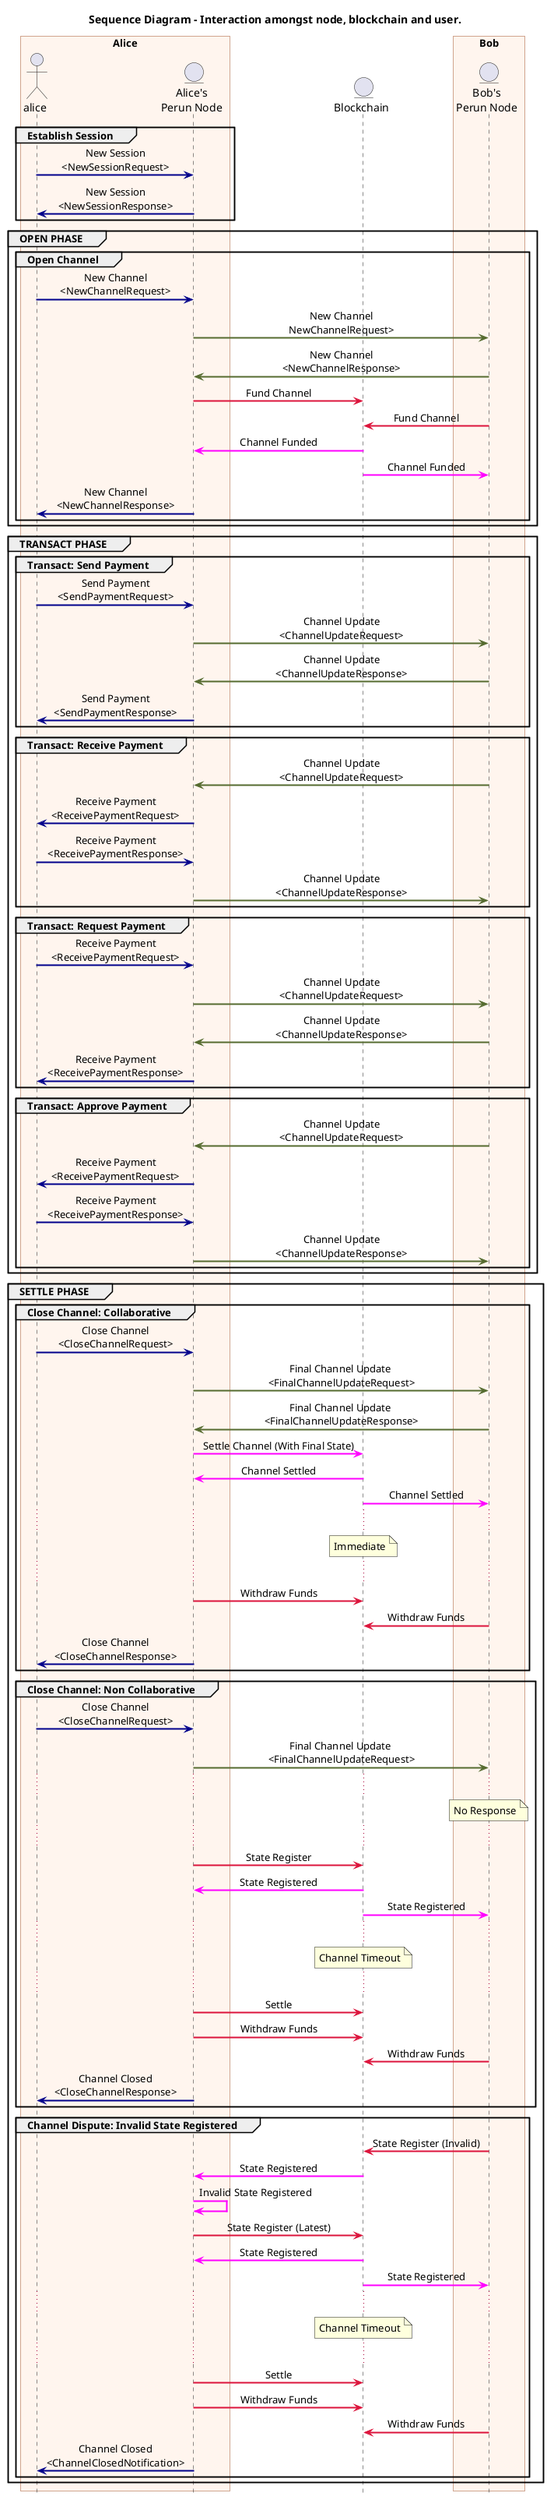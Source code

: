 @startuml seq_node_bc_user
Title Sequence Diagram - Interaction amongst node, blockchain and user.

box "Alice"
actor alice
entity "Alice's\nPerun Node" as alice_node
endbox

entity "Blockchain" as blockchain

box "Bob"
entity "Bob's\nPerun Node" as bob_node
' actor bob
endbox


skinparam sequence {
    messageAlign center
    ArrowThickness 2
    BoxBorderColor Sienna
    BoxBackgroundColor SeaShell
    GroupBodyBackgroundColor transparent
    NoteTextAlignment center
    DefaultTextAlignment center
}
hide footbox

group Establish Session
alice [#DarkBlue]-> alice_node:New Session\n<NewSessionRequest>
alice <-[#DarkBlue] alice_node:New Session\n<NewSessionResponse>
'group
end

group OPEN PHASE
group Open Channel
alice [#DarkBlue]-> alice_node: New Channel\n<NewChannelRequest>
alice_node [#DarkOliveGreen]-> bob_node: New Channel\nNewChannelRequest>
alice_node <-[#DarkOliveGreen] bob_node: New Channel\n<NewChannelResponse>
alice_node [#Crimson]-> blockchain: Fund Channel
blockchain <-[#Crimson] bob_node: Fund Channel
alice_node <-[#Fuchsia] blockchain: Channel Funded
blockchain [#Fuchsia]-> bob_node: Channel Funded
alice <-[#DarkBlue] alice_node: New Channel\n<NewChannelResponse>
'group
end
'group
end

group TRANSACT PHASE
group Transact: Send Payment
alice [#DarkBlue]-> alice_node: Send Payment\n<SendPaymentRequest>
alice_node [#DarkOliveGreen]-> bob_node: Channel Update\n<ChannelUpdateRequest>
alice_node <-[#DarkOliveGreen] bob_node: Channel Update\n<ChannelUpdateResponse>
alice <-[#DarkBlue] alice_node: Send Payment\n<SendPaymentResponse>
'group
end

group Transact: Receive Payment
alice_node <-[#DarkOliveGreen] bob_node: Channel Update\n<ChannelUpdateRequest>
alice <-[#DarkBlue] alice_node: Receive Payment\n<ReceivePaymentRequest>
alice [#DarkBlue]-> alice_node: Receive Payment\n<ReceivePaymentResponse>
alice_node [#DarkOliveGreen]-> bob_node: Channel Update\n<ChannelUpdateResponse>
'group
end

group Transact: Request Payment
alice [#DarkBlue]-> alice_node: Receive Payment\n<ReceivePaymentRequest>
alice_node [#DarkOliveGreen]-> bob_node: Channel Update\n<ChannelUpdateRequest>
alice_node <-[#DarkOliveGreen] bob_node: Channel Update\n<ChannelUpdateResponse>
alice <-[#DarkBlue] alice_node: Receive Payment\n<ReceivePaymentResponse>
'group
end

group Transact: Approve Payment
alice_node <-[#DarkOliveGreen] bob_node: Channel Update\n<ChannelUpdateRequest>
alice <-[#DarkBlue] alice_node: Receive Payment\n<ReceivePaymentRequest>
alice [#DarkBlue]-> alice_node: Receive Payment\n<ReceivePaymentResponse>
alice_node [#DarkOliveGreen]-> bob_node: Channel Update\n<ChannelUpdateResponse>
'group
end
'group
end

group SETTLE PHASE
group Close Channel: Collaborative
alice [#DarkBlue]-> alice_node: Close Channel\n<CloseChannelRequest>
alice_node [#DarkOliveGreen]-> bob_node: Final Channel Update \n<FinalChannelUpdateRequest>
alice_node <-[#DarkOliveGreen] bob_node: Final Channel Update \n<FinalChannelUpdateResponse>
alice_node [#Fuchsia]-> blockchain: Settle Channel (With Final State)
alice_node <-[#Fuchsia] blockchain: Channel Settled
blockchain [#Fuchsia]-> bob_node : Channel Settled
...
Note over blockchain
Immediate
endnote
...
alice_node [#Crimson]-> blockchain: Withdraw Funds
blockchain <-[#Crimson] bob_node: Withdraw Funds 
alice <-[#DarkBlue] alice_node: Close Channel\n<CloseChannelResponse>
'group
end

group Close Channel: Non Collaborative
alice [#DarkBlue]-> alice_node: Close Channel\n<CloseChannelRequest>
alice_node [#DarkOliveGreen]-> bob_node: Final Channel Update \n<FinalChannelUpdateRequest>
...
Note over bob_node
No Response
endnote
...
alice_node [#Crimson]-> blockchain: State Register
alice_node <-[#Fuchsia] blockchain: State Registered
blockchain [#Fuchsia]-> bob_node: State Registered
...
Note over blockchain
Channel Timeout
endnote
...
alice_node [#Crimson]-> blockchain: Settle
alice_node [#Crimson]-> blockchain: Withdraw Funds
blockchain <-[#Crimson] bob_node: Withdraw Funds
alice <-[#DarkBlue] alice_node: Channel Closed\n<CloseChannelResponse>
'group
end



group Channel Dispute: Invalid State Registered
blockchain <-[#Crimson] bob_node: State Register (Invalid)
alice_node <-[#Fuchsia] blockchain: State Registered
alice_node [#Fuchsia]-> alice_node: Invalid State Registered
alice_node [#Crimson]-> blockchain: State Register (Latest)
alice_node <[#Fuchsia]- blockchain: State Registered
blockchain [#Fuchsia]-> bob_node: State Registered
...
Note over blockchain
Channel Timeout
endnote
...
alice_node [#Crimson]-> blockchain: Settle
alice_node [#Crimson]-> blockchain: Withdraw Funds
blockchain <-[#Crimson] bob_node: Withdraw Funds
alice <-[#DarkBlue] alice_node: Channel Closed\n<ChannelClosedNotification>
'group
end
'group
end

' group User session setup
' alice[#DarkBlue]->alice_node: New Session\n<usrMsgNewSessionRequest>
' alice<-[#DarkBlue]alice_node:Session setup success / failure\n<usrMsgNewSessionResponse>
' note over alice, alice_node #Pink
' Terminate on session setup failure
' end note
' 'group 
' end

' group Pre-setup 

' group Open channel
' alice[#DarkBlue]->alice_node:Open Channel with Bob\n<usrMsgNewChannelRequest>
' alice_node[#Crimson]->bob_node:Channel identity request\n<chMsgIdentityRequest>
' alice_node<-[#Crimson]bob_node:Channel identity response\n<chMsgIdentityResponse>

' opt if identityMismatch
' alice_node[#Fuchsia]->alice_node:Set STATUS = CLOSED
' alice<-[#DarkBlue]alice_node:New channel Identity error\n<usrMsgNewChannelResponse>
' note over alice, alice_node #Pink
' Terminate
' endnote
' 'opt if identityMismatch
' end

' alice_node[#Crimson]->bob_node:New channel request\n<chMsgNewChannelRequest>
' bob_node[#DarkBlue]->bob:New Channel request\n<usrMsgNewChannelRequest>

' alt bob does not respond
' alice_node[#Fuchsia]->alice_node:Set STATUS = CLOSED
' alice<-[#DarkBlue]alice_node:No response\n<usrMsgNewChannelResponse>
' note over alice, alice_node #Pink
' Terminate
' endnote

' else bob declines request
' bob[#DarkBlue]->bob_node:Decline\n<usrMsgNewChannelResponse> 
' alice_node<-[#Crimson]bob_node:New channel response declined\n<chMsgNewChannelResponse>
' alice_node[#Fuchsia]->alice_node:Set STATUS = CLOSED
' alice<-[#DarkBlue]alice_node:New channel request declined\n<usrMsgNewChannelResponse>
' note over alice, bob #Pink
' Terminate
' endnote

' else receiver accepts request 
' bob_node<-[#DarkBlue]bob:Accept\n<usrMsgNewChannelResponse>
' alice_node<-[#Crimson]bob_node:New channel response accepted\n<chMsgNewChannelResponse>
' alice_node[#Fuchsia]->alice_node:Set STATUS = PRESETUP
' alice<-[#DarkBlue]alice_node:New channel request accepted\n<usrMsgNewChannelResponse>

' 'alt bob does not respond
' end

' 'group Open channel
' end


' group Contracts Store Version Check
' alice_node[#Crimson]->bob_node:Contract Store\n<contractStore>
' alice_node<-[#Crimson]bob_node:Accepted / Declined\n<contractList>

' alt if accepted (on Success)
' bob_node[#Fuchsia]->bob_node:Store contract store version
' alice_node[#Fuchsia]->alice_node:Store contract store version
' else if declined (on Failure)
' alice_node[#Fuchsia]->alice_node:Set STATUS = CLOSED
' alice_node[#DarkBlue]->alice:Channel setup failed\nContract store version mismatch
' bob_node[#Fuchsia]->bob_node:Set STATUS = CLOSED
' bob_node[#DarkBlue]->bob:Channel setup failed\nContract store version mismatch
' note over alice, bob #Pink
' Terminate
' endnote

' 'alt if accepted (on Success)
' end

' 'group Contracts Version Check
' end

' group Session Id (sid) Creation
' alice_node[#Crimson]->bob_node:Partial Session id\n<chMsgSessionId>
' alice_node<-[#Crimson]bob_node:Complete Session id\n<chMsgSessionId>
' alice_node[#Crimson]->bob_node:Session id accepted\n<chMsgSessionId>
' alice_node[#Fuchsia]->alice_node:Store session id
' bob_node[#Fuchsia]->bob_node:Store session id
' 'group Session Id (sid) Creation
' end

' group MSContract Base state Creation
' alice_node[#Crimson]->bob_node:Partially signed\nMSContract Base state\n<chMsgBaseState>
' alice_node<-[#Crimson]bob_node:Fully signed\nMSContract Base state\n<chMsgBaseState>
' alice_node[#Crimson]->bob_node:MSContract Base state accepted\n<chMsgBaseState>
' alice_node[#Fuchsia]->alice_node:Store ms contract base state
' bob_node[#Fuchsia]->bob_node:Store ms contract base state
' 'group MSContract Base state Creation
' end

' 'Share signature library address
' group Share signature library address (sign lib addr)
' alice_node[#Crimson]->bob_node:Lib signature addr\n<chMsgContractAddr>
' bob_node[#DarkOliveGreen]->bc:Verify Contract at\n<eth-addr>
' bob_node<-[#DarkOliveGreen]bc:Success / Failure
' alice_node<-[#Crimson]bob_node:Lib signature addr\naccepted (on Success) / declined (on Failure)\n<chMsgContractAddr>

' alt if accepted (on Success)
' bob_node[#Fuchsia]->bob_node:Set STATUS = SETUP
' bob_node[#Fuchsia]->bob_node:Store lib signature address
' alice_node[#Fuchsia]->alice_node:Set STATUS = SETUP
' alice_node[#Fuchsia]->alice_node:Store lib signature address
' else if declined (on Failure)
' alice_node[#Fuchsia]->alice_node:Set STATUS = CLOSED
' alice_node[#DarkBlue]->alice:Channel setup failed\nLib signature address disagreement
' bob_node[#Fuchsia]->bob_node:Set STATUS = CLOSED
' bob_node[#DarkBlue]->bob:Channel setup failed\nLib signature address disagreement
' note over alice_node, bob_node #Pink
' Terminate
' endnote

' 'alt if accepted (on Success)
' end

' 'group Share signature library address (sign lib addr)
' end

' 'group
' end

' group Setup

' group Deploy and share MSContract
' alice_node[#DarkOliveGreen]->bc:Deploy MSContract\n<Contract code>
' alice_node<-[#DarkOliveGreen]bc:MSContract deployed\n<Contract addr>
' alice_node[#Crimson]->bob_node:MSContract\n<chMsgContractAddr>
' bob_node[#DarkOliveGreen]->bc:Verify MSContract at\n<eth-addr>
' alice_node<-[#Crimson]bob_node:MSContract addr\naccepted (on Success) / declined (on Failure)\n<chMsgContractAddr>
' alt if accepted (on Success)
' bob_node[#Fuchsia]->bob_node:Store ms contract address
' alice_node[#Fuchsia]->alice_node:Store ms contract address
' else if declined (on Failure)
' alice_node[#Fuchsia]->alice_node:Set STATUS = CLOSED
' alice_node[#DarkBlue]->alice:Channel setup failed\nMSContract address disagreement
' bob_node[#Fuchsia]->bob_node:Set STATUS = CLOSED
' bob_node[#DarkBlue]->bob:Channel setup failed\nMSContract address disagreement
' note over alice_node, bob_node #Pink
' Terminate
' endnote

' 'alt if accepted (on Success)
' end

' 'group Deploy and share MSContract
' end

' note over alice_node, bob_node #DarkSeaGreen
' How nodes react is determined by their role in the channel - Sender / Receiver
' Order in which they receive events and hence react may vary in runtime
' Alice is Sender and Bob is Receiver
' endnote

' note over alice_node #DarkSeaGreen
' ROLE-CH - SENDER
' endnote

' note over bob_node #DarkSeaGreen
' ROLE-CH - RECEIVER
' endnote

' group OnEvent "MSContract Initialising"
' alice_node<-[#DarkOliveGreen]bc:MSContract Initializing\n<event>
' opt if ROLE-CH = SENDER / RECEIVER
' alice_node[#Fuchsia]->alice_node:Set STATUS = INIT
' alice_node[#Fuchsia]->alice_node:Set timer period = mscontract timeout
' alice_node[#DarkOliveGreen]->bc:MSContract:Confirm\n<call>

' 'if ROLE-CH = SENDER / RECEIVER
' end

' bob_node<-[#DarkOliveGreen]bc:MSContract Initializing\n<event>
' opt if ROLE-CH = SENDER / RECEIVER
' bob_node[#Fuchsia]->bob_node:Set STATUS = INIT
' bob_node[#Fuchsia]->bob_node:Set timer period = 1.5 * mscontract timeout
' note over bob_node #DarkSeaGreen
' 1.5 is an arbitary number.
' If Sender has not called refund event after 1.5 * t,
' then receiver will call refund
' endnote
' bob_node[#DarkOliveGreen]->bc:MSContract:Confirm\n<call>

' 'if ROLE-CH = SENDER / RECEIVER
' end

' end
' alt if both timers (sender and receiver) are yet to timeout
' |||
' group OnEvent "MSContract Initalised"
' alice_node<-[#DarkOliveGreen]bc:MSContract Initialised\n<event>
' opt if ROLE-CH = SENDER / RECEIVER
' alice_node[#Fuchsia]->alice_node:Set STATUS = OPEN
' alice_node[#Fuchsia]->alice_node:Reset and stop timer

' 'if ROLE-CH = SENDER / RECEIVER
' end

' bob_node<-[#DarkOliveGreen]bc:MSContract Initialised\n<event>
' opt if ROLE-CH = SENDER / RECEIVER
' bob_node[#Fuchsia]->bob_node:Set STATUS = OPEN
' bob_node[#Fuchsia]->bob_node:Reset and stop timer

' 'if ROLE-CH = SENDER / RECEIVER
' end

' 'group OnEvent "MSContract Initalised"
' end

' else if either alice / bob timer timesout

' group Call "MSContract Refund"
' |||
' alt if alice timer times out
' alice_node<-[#Fuchsia]alice_node:MSContract TimedOut\nat period = mscontract timeout

' opt if STATUS = OPEN AND ROLE-CH = SENDER
' alice_node[#DarkOliveGreen]->bc:MSContract:Refund\n<call>

' 'opt if STATUS = OPEN AND ROLE-CH = SENDER
' end

' else if bob timer times out
' bob_node<-[#Fuchsia]bob_node:MSContract TimedOut\nat period = 1.5 * mscontract timeout

' opt if STATUS = OPEN AND ROLE-CH = RECEIVER
' bob_node[#DarkOliveGreen]->bc:MSContract:Refund\n<call>

' 'opt if STATUS = OPEN AND ROLE-CH = SENDER
' end

' 'alt if alice timer times out
' end


' alice_node<-[#DarkOliveGreen]bc:MSContract Refunded\n<event>
' opt if ROLE-CH = SENDER / RECEIVER
' alice_node[#Fuchsia]->alice_node:Set STATUS = CLOSED
' alice_node[#DarkBlue]->alice:Channel setup failed\nTimedout before confirm
' note over alice, alice_node #Pink
' Terminate
' endnote

' 'if ROLE-CH = SENDER / RECEIVER
' end

' bob_node<-[#DarkOliveGreen]bc:MSContract Refunded\n<event>
' opt if ROLE-CH = SENDER / RECEIVER
' bob_node[#Fuchsia]->bob_node:Set STATUS = CLOSED
' bob_node[#DarkBlue]->bob:Channel setup failed\nTimedout before confirm
' note over bob, bob_node #Pink
' Terminate
' endnote

' 'if ROLE-CH = SENDER / RECEIVER
' end

' 'group OnTimeout call "MSContract Refund"
' end

' 'alt
' end

' 'group
' end

' group Setup VPC

' alice_node[#DarkOliveGreen]->bc:Deploy VPC\n<Contract code>
' alice_node<-[#DarkOliveGreen]bc:VPC deployed\n<Contract addr>
' alice_node[#Crimson]->bob_node:VPC\n<chMsgContractAddr>
' bob_node[#DarkOliveGreen]->bc:Verify VPC at\n<eth-addr>
' alice_node<-[#Crimson]bob_node:VPC addr\naccepted (on Success) / declined (on Failure)\n<chMsgContractAddr>
' alt if accepted (on Success)
' bob_node[#Fuchsia]->bob_node:Store vpc address
' alice_node[#Fuchsia]->alice_node:Store vpc address
' else if declined (on Failure)
' alice_node[#DarkBlue]->alice:Channel setup failed\nVPC address disagreement
' bob_node[#DarkBlue]->bob:Channel setup failed\nVPC address disagreement
' note over alice_node, bob_node #Pink
' Terminate
' endnote

' 'alt if accepted (on Success)
' end

' alice_node[#DarkOliveGreen]->bc:MSContract:State register\n<call>

' group OnEvent "MSContract State Registering"
' bc[#DarkOliveGreen]->alice_node:State registering\n<event>
' opt if ROLE-CH = SENDER AND STATUS = OPEN
' alice_node[#Fuchsia]->alice_node:Set STATUS = INCONFLICT
' alice_node[#Fuchsia]->alice_node:Set timer period = mscontract timeout

' 'opt if ROLE-CH = SENDER
' end

' bc[#DarkOliveGreen]->bob_node:State registering\n<event>
' opt if ROLE-CH = SENDER AND STATUS = OPEN
' bob_node[#DarkOliveGreen]->bc:MSContract:State register\n<call>
' bob_node[#Fuchsia]->bob_node:Set STATUS = INCONFLICT

' 'opt if ROLE-CH = SENDER
' end

' 'group OnEvent "MSContract State Registering"
' end


' group OnEvent "MSContract State Registered"

' bc[#DarkOliveGreen]->alice_node:State registered\n<event> 
' opt if ROLE-CH = SENDER/RECEIVER AND STATUS = INCONFLICT
' alice_node[#Fuchsia]->alice_node:Set STATUS = SETTLED
' alice<-[#DarkBlue]alice_node:Channel setup successful\n<chMsgMSCBaseState>

' 'opt if ROLE-CH = SENDER/RECEIVER AND STATUS = INCONFLICT
' end

' bc[#DarkOliveGreen]->bob_node:State registered\n<event> 
' opt if ROLE-CH = SENDER/RECEIVER AND STATUS = INCONFLICT
' bob_node[#Fuchsia]->bob_node:Set STATUS = SETTLED
' bob<-[#DarkBlue]bob_node:Channel setup successful\n<chMsgMSCBaseState>

' 'opt if ROLE-CH = SENDER/RECEIVER AND STATUS = INCONFLICT
' end

' 'group OnEvent "MSContract State Registered"
' end

' note over alice, bob #DarkSeaGreen
' Channel is setup. Parties can transact by creating new vpc states and signing them
' As many transactions as required can be done. One sample for each party is shown below
' endnote

' 'group Setup VPC
' end

' group Exchange state initated by alice

' alice[#DarkBlue]->alice_node:Proposed new state\n<usrMsgState>
' alice_node[#Crimson]->bob_node:Partially signed state\n<chMsgState>
' bob_node[#DarkBlue]->bob:Confirm new state\n<usrMsgState>

' alt if bob confirms new state
' bob_node<-[#DarkBlue]bob:Confirmed new state\n<usrMsgState>
' bob_node[#Fuchsia]->bob_node:Update state\n<state>
' alice_node<-[#Crimson]bob_node:Fully signed state\n<chMsgState>
' alice_node[#Fuchsia]->alice_node:Update state\n<state>
' alice<-[#DarkBlue]alice_node:Confirmed new state<useMsgState>

' else if bob declines new state
' bob_node<-[#DarkBlue]bob:Reject new state\n<usrMsgState>
' alice_node<-[#Crimson]bob_node:Rejected new state\n<chMsgState>
' alice<-[#DarkBlue]alice_node:Rejected new state\n<useMsgState>

' 'alt
' end

' 'group
' end

' group Exchange state initated by bob

' bob[#DarkBlue]->bob_node:Proposed new state\n<usrMsgState>
' bob_node[#Crimson]->alice_node:Partially signed state\n<chMsgState>
' alice_node[#DarkBlue]->alice:Confirm new state\n<usrMsgState>

' alt if alice confirms new state
' alice_node<-[#DarkBlue]alice:Confirmed new state\n<usrMsgState>
' alice_node[#Fuchsia]->alice_node:Update state\n<state>
' bob_node<-[#Crimson]alice_node:Fully signed state\n<chMsgState>
' bob_node[#Fuchsia]->bob_node:Update state\n<state>
' bob<-[#DarkBlue]bob_node:Confirmed new state<useMsgState>

' else if alice declines new state
' alice_node<-[#DarkBlue]alice:Reject new state\n<usrMsgState>
' bob_node<-[#Crimson]alice_node:Rejected new state\n<chMsgState>
' bob<-[#DarkBlue]bob_node:Rejected new state\n<useMsgState>

' 'alt
' end

' 'group
' end

' group Close channel

' alice[#DarkBlue]->alice_node:Close channel\n<usrMsgFinaliseState>
' alice_node[#Fuchsia]->alice_node:Set ROLE-CL = SENDER

' alice_node[#DarkOliveGreen]->bc:VPC Contract:Close\n<call>


' group OnEvent "VPC Closing"

' alice_node<-[#DarkOliveGreen]bc:VPC Closing\n<event>
' opt if ROLE-CL = SENDER AND STATUS = SETTLED
' alice_node[#Fuchsia]->alice_node:Set STATUS = VPCCLOSING
' alice_node[#Fuchsia]->alice_node:Set time period = vpc-extended-validity

' 'opt if ROLE-CL = SENDER AND STATUS = SETTLED
' end

' bob_node<-[#DarkOliveGreen]bc:VPC Closing\n<event>
' opt if ROLE-CL != SENDER AND STATUS = SETTLED
' bob_node[#Fuchsia]->bob_node:Set ROLE-CL = RECEIVER
' bob_node[#Fuchsia]->bob_node:Set STATUS = VPCCLOSING
' bob_node[#Fuchsia]->bob_node:Set time period = vpc validity

' alt if close mode = manual
' bob_node[#DarkBlue]->bob:Close call received with state\n<usrMsgFinaliseState>
' bob_node<-[#DarkBlue]bob:Respond to close call\n<usrMsgFinaliseState>

' opt if Response == call close

' alt if now < timeout
' bob_node[#Fuchsia]->bob_node:Reset and stop timer
' bc<-[#DarkOliveGreen]bob_node:VPC Contract:Close\final state\n<call>
' bob_node[#DarkBlue]->bob:Close called\n<usrMsgFinaliseStateClose>
' else if now > timeout
' bob_node[#DarkBlue]->bob:Cannot close - validity timer expired\n<usrMsgFinaliseStateClose>

' 'opt if Response == call close
' end

' 'alt if now < timeout
' end

' else if close mode = auto-normal / auto-immediate

' alt if closing state != current state
' bob_node[#Fuchsia]->bob_node:Reset and stop timer
' bc<-[#DarkOliveGreen]bob_node:VPC Contract:Close\correct final state\n<call>
' else if closing_state == current_state AND close mode = auto-immediate
' bob_node[#Fuchsia]->bob_node:Reset and stop timer
' bc<-[#DarkOliveGreen]bob_node:VPC Contract:Close\nsame state\n<call>

' 'alt if closing state != current state
' end

' 'alt if close mode = manual
' end

' 'opt if ROLE-CL = RECEIVER AND STATUS = SETTLED
' end

' 'group OnEvent "MSContract State Registering"
' end

' alt if SENDER times out and no event received
' opt if ROLE-CL = SENDER AND STATUS = VPCCLOSING AND VPC EXTENDED VALIDITY TIMEDOUT
' alice_node[#Fuchsia]->alice_node:vpc extended validity timedout
' alice_node[#DarkOliveGreen]->bc:MSC Contract:Execute\n<call>

' 'opt if ROLE-CL = SENDER AND STATUS = VPCCLOSING
' end

' else if VPCClosed Event is received

' group OnEvent "VPC Closed"

' alice_node<-[#DarkOliveGreen]bc:VPC Closed\n<event>
' opt if ROLE-CL = SENDER AND STATUS = VPCCLOSING
' alice_node[#Fuchsia]->alice_node:Set STATUS = VPCCLOSED
' alice_node[#Fuchsia]->alice_node:Reset and stop timer
' alice_node[#DarkOliveGreen]->bc:MSC Contract:Execute\n<call>

' 'opt if ROLE-CL = SENDER AND STATUS = VPCCLOSING
' end

' bob_node<-[#DarkOliveGreen]bc:VPC Closed\n<event>
' opt if ROLE-CL = RECIEVER AND STATUS = VPCCLOSING
' bob_node[#Fuchsia]->bob_node:Set STATUS = VPCCLOSED

' 'opt if ROLE-CL = SENDER AND STATUS = SETTLED
' end

' 'group OnEvent "VPC Closed"
' end

' 'alt if SENDER times out and no event received
' end

' group OnEvent "MSContract Closed"
' alice_node<-[#DarkOliveGreen]bc:MSContract Closed\n<event>
' opt if ROLE-CH = SENDER AND STATUS = VPCCLOSED
' alice_node[#Fuchsia]->alice_node:Set STATUS = CLOSED
' alice_node[#DarkBlue]->alice:Channel closed\n<usrMsgChannelClosed>
' note over alice, alice_node #Pink
' Terminate
' endnote

' 'opt if ROLE-CH = SENDER AND STATUS = VPCCLOSED
' end

' bc[#DarkOliveGreen]->bob_node:MSContract Closed\n<event>
' opt if ROLE-CH = SENDER AND STATUS = VPCCLOSED
' bob_node[#Fuchsia]->bob_node:Set STATUS = CLOSED
' bob_node[#DarkBlue]->bob:Channel closed\n<usrMsgChannelClosed>
' note over bob, bob_node #Pink
' Terminate
' endnote

' 'opt if ROLE-CH = SENDER AND STATUS = VPCCLOSED
' end

' 'group OnEvent "MSContract Closed"
' end

' 'group Close channel
' end

' note over alice, bob #DarkSeaGreen
' ROLE-CH : Role in channel.  SENDER/RECEIVER
' ROLE-CL : Role in close.    SENDER/RECEIVER
' endnote

@enduml
